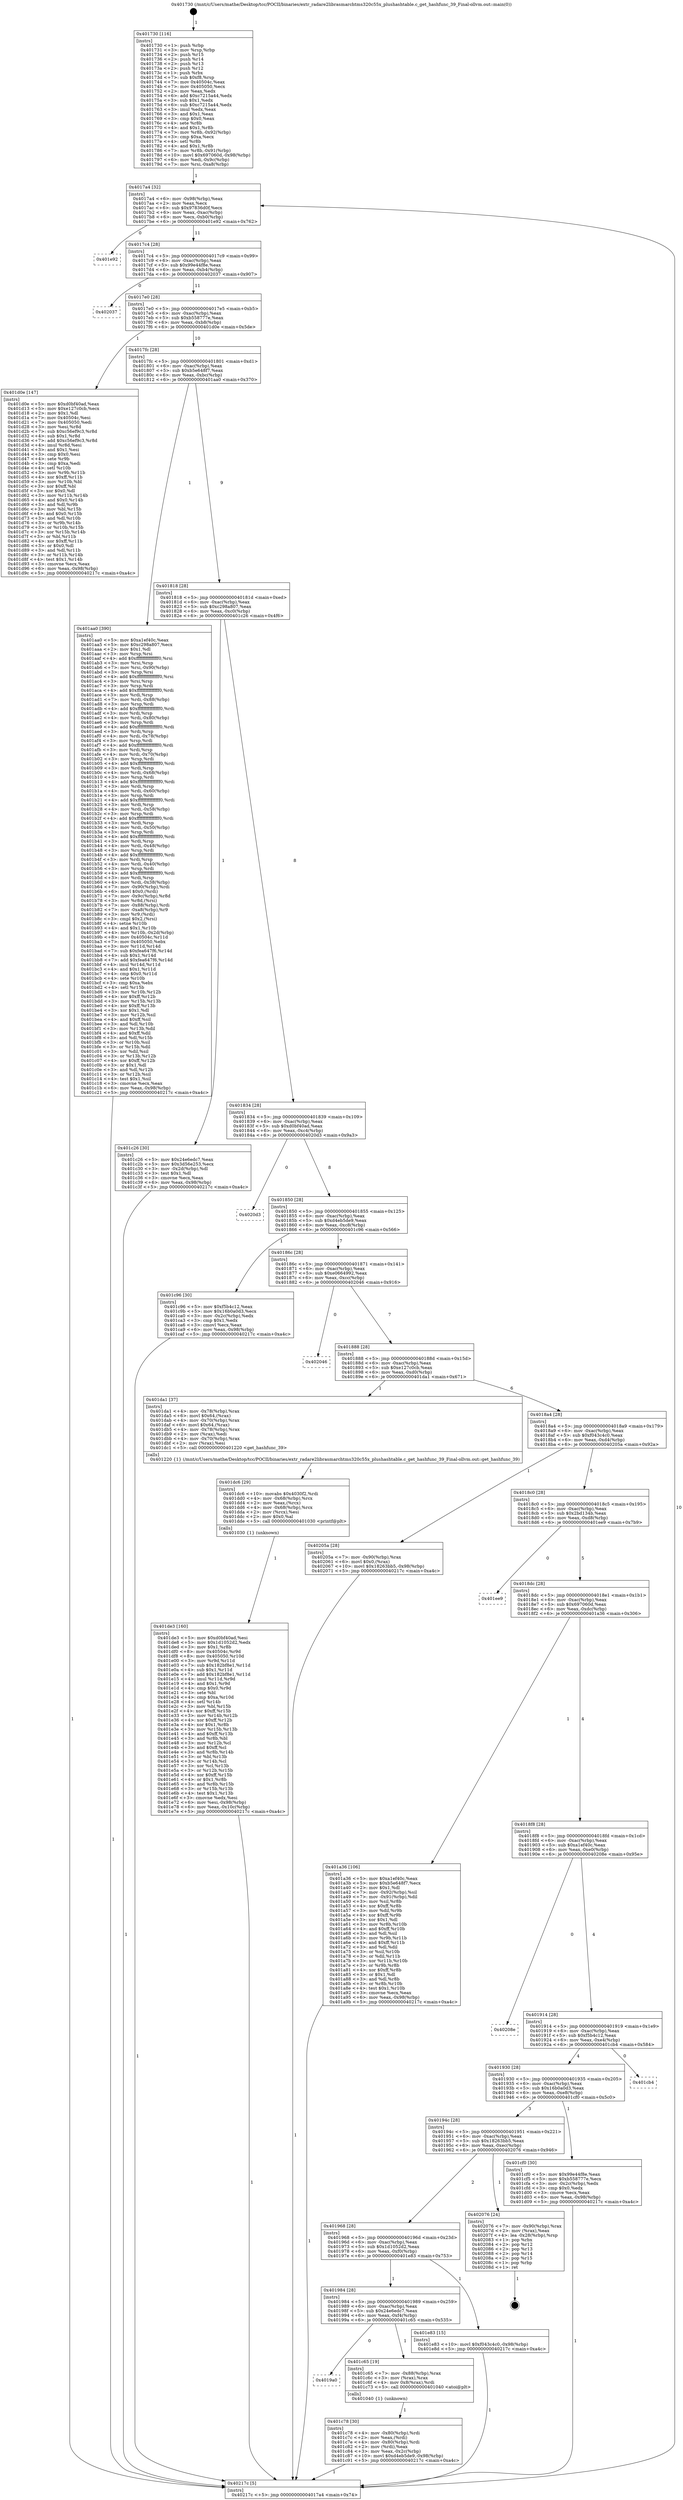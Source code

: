 digraph "0x401730" {
  label = "0x401730 (/mnt/c/Users/mathe/Desktop/tcc/POCII/binaries/extr_radare2librasmarchtms320c55x_plushashtable.c_get_hashfunc_39_Final-ollvm.out::main(0))"
  labelloc = "t"
  node[shape=record]

  Entry [label="",width=0.3,height=0.3,shape=circle,fillcolor=black,style=filled]
  "0x4017a4" [label="{
     0x4017a4 [32]\l
     | [instrs]\l
     &nbsp;&nbsp;0x4017a4 \<+6\>: mov -0x98(%rbp),%eax\l
     &nbsp;&nbsp;0x4017aa \<+2\>: mov %eax,%ecx\l
     &nbsp;&nbsp;0x4017ac \<+6\>: sub $0x97836d0f,%ecx\l
     &nbsp;&nbsp;0x4017b2 \<+6\>: mov %eax,-0xac(%rbp)\l
     &nbsp;&nbsp;0x4017b8 \<+6\>: mov %ecx,-0xb0(%rbp)\l
     &nbsp;&nbsp;0x4017be \<+6\>: je 0000000000401e92 \<main+0x762\>\l
  }"]
  "0x401e92" [label="{
     0x401e92\l
  }", style=dashed]
  "0x4017c4" [label="{
     0x4017c4 [28]\l
     | [instrs]\l
     &nbsp;&nbsp;0x4017c4 \<+5\>: jmp 00000000004017c9 \<main+0x99\>\l
     &nbsp;&nbsp;0x4017c9 \<+6\>: mov -0xac(%rbp),%eax\l
     &nbsp;&nbsp;0x4017cf \<+5\>: sub $0x99e44f8e,%eax\l
     &nbsp;&nbsp;0x4017d4 \<+6\>: mov %eax,-0xb4(%rbp)\l
     &nbsp;&nbsp;0x4017da \<+6\>: je 0000000000402037 \<main+0x907\>\l
  }"]
  Exit [label="",width=0.3,height=0.3,shape=circle,fillcolor=black,style=filled,peripheries=2]
  "0x402037" [label="{
     0x402037\l
  }", style=dashed]
  "0x4017e0" [label="{
     0x4017e0 [28]\l
     | [instrs]\l
     &nbsp;&nbsp;0x4017e0 \<+5\>: jmp 00000000004017e5 \<main+0xb5\>\l
     &nbsp;&nbsp;0x4017e5 \<+6\>: mov -0xac(%rbp),%eax\l
     &nbsp;&nbsp;0x4017eb \<+5\>: sub $0xb558777e,%eax\l
     &nbsp;&nbsp;0x4017f0 \<+6\>: mov %eax,-0xb8(%rbp)\l
     &nbsp;&nbsp;0x4017f6 \<+6\>: je 0000000000401d0e \<main+0x5de\>\l
  }"]
  "0x401de3" [label="{
     0x401de3 [160]\l
     | [instrs]\l
     &nbsp;&nbsp;0x401de3 \<+5\>: mov $0xd0bf40ad,%esi\l
     &nbsp;&nbsp;0x401de8 \<+5\>: mov $0x1d1052d2,%edx\l
     &nbsp;&nbsp;0x401ded \<+3\>: mov $0x1,%r8b\l
     &nbsp;&nbsp;0x401df0 \<+8\>: mov 0x40504c,%r9d\l
     &nbsp;&nbsp;0x401df8 \<+8\>: mov 0x405050,%r10d\l
     &nbsp;&nbsp;0x401e00 \<+3\>: mov %r9d,%r11d\l
     &nbsp;&nbsp;0x401e03 \<+7\>: sub $0x182bf8e1,%r11d\l
     &nbsp;&nbsp;0x401e0a \<+4\>: sub $0x1,%r11d\l
     &nbsp;&nbsp;0x401e0e \<+7\>: add $0x182bf8e1,%r11d\l
     &nbsp;&nbsp;0x401e15 \<+4\>: imul %r11d,%r9d\l
     &nbsp;&nbsp;0x401e19 \<+4\>: and $0x1,%r9d\l
     &nbsp;&nbsp;0x401e1d \<+4\>: cmp $0x0,%r9d\l
     &nbsp;&nbsp;0x401e21 \<+3\>: sete %bl\l
     &nbsp;&nbsp;0x401e24 \<+4\>: cmp $0xa,%r10d\l
     &nbsp;&nbsp;0x401e28 \<+4\>: setl %r14b\l
     &nbsp;&nbsp;0x401e2c \<+3\>: mov %bl,%r15b\l
     &nbsp;&nbsp;0x401e2f \<+4\>: xor $0xff,%r15b\l
     &nbsp;&nbsp;0x401e33 \<+3\>: mov %r14b,%r12b\l
     &nbsp;&nbsp;0x401e36 \<+4\>: xor $0xff,%r12b\l
     &nbsp;&nbsp;0x401e3a \<+4\>: xor $0x1,%r8b\l
     &nbsp;&nbsp;0x401e3e \<+3\>: mov %r15b,%r13b\l
     &nbsp;&nbsp;0x401e41 \<+4\>: and $0xff,%r13b\l
     &nbsp;&nbsp;0x401e45 \<+3\>: and %r8b,%bl\l
     &nbsp;&nbsp;0x401e48 \<+3\>: mov %r12b,%cl\l
     &nbsp;&nbsp;0x401e4b \<+3\>: and $0xff,%cl\l
     &nbsp;&nbsp;0x401e4e \<+3\>: and %r8b,%r14b\l
     &nbsp;&nbsp;0x401e51 \<+3\>: or %bl,%r13b\l
     &nbsp;&nbsp;0x401e54 \<+3\>: or %r14b,%cl\l
     &nbsp;&nbsp;0x401e57 \<+3\>: xor %cl,%r13b\l
     &nbsp;&nbsp;0x401e5a \<+3\>: or %r12b,%r15b\l
     &nbsp;&nbsp;0x401e5d \<+4\>: xor $0xff,%r15b\l
     &nbsp;&nbsp;0x401e61 \<+4\>: or $0x1,%r8b\l
     &nbsp;&nbsp;0x401e65 \<+3\>: and %r8b,%r15b\l
     &nbsp;&nbsp;0x401e68 \<+3\>: or %r15b,%r13b\l
     &nbsp;&nbsp;0x401e6b \<+4\>: test $0x1,%r13b\l
     &nbsp;&nbsp;0x401e6f \<+3\>: cmovne %edx,%esi\l
     &nbsp;&nbsp;0x401e72 \<+6\>: mov %esi,-0x98(%rbp)\l
     &nbsp;&nbsp;0x401e78 \<+6\>: mov %eax,-0x10c(%rbp)\l
     &nbsp;&nbsp;0x401e7e \<+5\>: jmp 000000000040217c \<main+0xa4c\>\l
  }"]
  "0x401d0e" [label="{
     0x401d0e [147]\l
     | [instrs]\l
     &nbsp;&nbsp;0x401d0e \<+5\>: mov $0xd0bf40ad,%eax\l
     &nbsp;&nbsp;0x401d13 \<+5\>: mov $0xe127c0cb,%ecx\l
     &nbsp;&nbsp;0x401d18 \<+2\>: mov $0x1,%dl\l
     &nbsp;&nbsp;0x401d1a \<+7\>: mov 0x40504c,%esi\l
     &nbsp;&nbsp;0x401d21 \<+7\>: mov 0x405050,%edi\l
     &nbsp;&nbsp;0x401d28 \<+3\>: mov %esi,%r8d\l
     &nbsp;&nbsp;0x401d2b \<+7\>: sub $0xc56ef9c3,%r8d\l
     &nbsp;&nbsp;0x401d32 \<+4\>: sub $0x1,%r8d\l
     &nbsp;&nbsp;0x401d36 \<+7\>: add $0xc56ef9c3,%r8d\l
     &nbsp;&nbsp;0x401d3d \<+4\>: imul %r8d,%esi\l
     &nbsp;&nbsp;0x401d41 \<+3\>: and $0x1,%esi\l
     &nbsp;&nbsp;0x401d44 \<+3\>: cmp $0x0,%esi\l
     &nbsp;&nbsp;0x401d47 \<+4\>: sete %r9b\l
     &nbsp;&nbsp;0x401d4b \<+3\>: cmp $0xa,%edi\l
     &nbsp;&nbsp;0x401d4e \<+4\>: setl %r10b\l
     &nbsp;&nbsp;0x401d52 \<+3\>: mov %r9b,%r11b\l
     &nbsp;&nbsp;0x401d55 \<+4\>: xor $0xff,%r11b\l
     &nbsp;&nbsp;0x401d59 \<+3\>: mov %r10b,%bl\l
     &nbsp;&nbsp;0x401d5c \<+3\>: xor $0xff,%bl\l
     &nbsp;&nbsp;0x401d5f \<+3\>: xor $0x0,%dl\l
     &nbsp;&nbsp;0x401d62 \<+3\>: mov %r11b,%r14b\l
     &nbsp;&nbsp;0x401d65 \<+4\>: and $0x0,%r14b\l
     &nbsp;&nbsp;0x401d69 \<+3\>: and %dl,%r9b\l
     &nbsp;&nbsp;0x401d6c \<+3\>: mov %bl,%r15b\l
     &nbsp;&nbsp;0x401d6f \<+4\>: and $0x0,%r15b\l
     &nbsp;&nbsp;0x401d73 \<+3\>: and %dl,%r10b\l
     &nbsp;&nbsp;0x401d76 \<+3\>: or %r9b,%r14b\l
     &nbsp;&nbsp;0x401d79 \<+3\>: or %r10b,%r15b\l
     &nbsp;&nbsp;0x401d7c \<+3\>: xor %r15b,%r14b\l
     &nbsp;&nbsp;0x401d7f \<+3\>: or %bl,%r11b\l
     &nbsp;&nbsp;0x401d82 \<+4\>: xor $0xff,%r11b\l
     &nbsp;&nbsp;0x401d86 \<+3\>: or $0x0,%dl\l
     &nbsp;&nbsp;0x401d89 \<+3\>: and %dl,%r11b\l
     &nbsp;&nbsp;0x401d8c \<+3\>: or %r11b,%r14b\l
     &nbsp;&nbsp;0x401d8f \<+4\>: test $0x1,%r14b\l
     &nbsp;&nbsp;0x401d93 \<+3\>: cmovne %ecx,%eax\l
     &nbsp;&nbsp;0x401d96 \<+6\>: mov %eax,-0x98(%rbp)\l
     &nbsp;&nbsp;0x401d9c \<+5\>: jmp 000000000040217c \<main+0xa4c\>\l
  }"]
  "0x4017fc" [label="{
     0x4017fc [28]\l
     | [instrs]\l
     &nbsp;&nbsp;0x4017fc \<+5\>: jmp 0000000000401801 \<main+0xd1\>\l
     &nbsp;&nbsp;0x401801 \<+6\>: mov -0xac(%rbp),%eax\l
     &nbsp;&nbsp;0x401807 \<+5\>: sub $0xb5e648f7,%eax\l
     &nbsp;&nbsp;0x40180c \<+6\>: mov %eax,-0xbc(%rbp)\l
     &nbsp;&nbsp;0x401812 \<+6\>: je 0000000000401aa0 \<main+0x370\>\l
  }"]
  "0x401dc6" [label="{
     0x401dc6 [29]\l
     | [instrs]\l
     &nbsp;&nbsp;0x401dc6 \<+10\>: movabs $0x4030f2,%rdi\l
     &nbsp;&nbsp;0x401dd0 \<+4\>: mov -0x68(%rbp),%rcx\l
     &nbsp;&nbsp;0x401dd4 \<+2\>: mov %eax,(%rcx)\l
     &nbsp;&nbsp;0x401dd6 \<+4\>: mov -0x68(%rbp),%rcx\l
     &nbsp;&nbsp;0x401dda \<+2\>: mov (%rcx),%esi\l
     &nbsp;&nbsp;0x401ddc \<+2\>: mov $0x0,%al\l
     &nbsp;&nbsp;0x401dde \<+5\>: call 0000000000401030 \<printf@plt\>\l
     | [calls]\l
     &nbsp;&nbsp;0x401030 \{1\} (unknown)\l
  }"]
  "0x401aa0" [label="{
     0x401aa0 [390]\l
     | [instrs]\l
     &nbsp;&nbsp;0x401aa0 \<+5\>: mov $0xa1ef40c,%eax\l
     &nbsp;&nbsp;0x401aa5 \<+5\>: mov $0xc298a807,%ecx\l
     &nbsp;&nbsp;0x401aaa \<+2\>: mov $0x1,%dl\l
     &nbsp;&nbsp;0x401aac \<+3\>: mov %rsp,%rsi\l
     &nbsp;&nbsp;0x401aaf \<+4\>: add $0xfffffffffffffff0,%rsi\l
     &nbsp;&nbsp;0x401ab3 \<+3\>: mov %rsi,%rsp\l
     &nbsp;&nbsp;0x401ab6 \<+7\>: mov %rsi,-0x90(%rbp)\l
     &nbsp;&nbsp;0x401abd \<+3\>: mov %rsp,%rsi\l
     &nbsp;&nbsp;0x401ac0 \<+4\>: add $0xfffffffffffffff0,%rsi\l
     &nbsp;&nbsp;0x401ac4 \<+3\>: mov %rsi,%rsp\l
     &nbsp;&nbsp;0x401ac7 \<+3\>: mov %rsp,%rdi\l
     &nbsp;&nbsp;0x401aca \<+4\>: add $0xfffffffffffffff0,%rdi\l
     &nbsp;&nbsp;0x401ace \<+3\>: mov %rdi,%rsp\l
     &nbsp;&nbsp;0x401ad1 \<+7\>: mov %rdi,-0x88(%rbp)\l
     &nbsp;&nbsp;0x401ad8 \<+3\>: mov %rsp,%rdi\l
     &nbsp;&nbsp;0x401adb \<+4\>: add $0xfffffffffffffff0,%rdi\l
     &nbsp;&nbsp;0x401adf \<+3\>: mov %rdi,%rsp\l
     &nbsp;&nbsp;0x401ae2 \<+4\>: mov %rdi,-0x80(%rbp)\l
     &nbsp;&nbsp;0x401ae6 \<+3\>: mov %rsp,%rdi\l
     &nbsp;&nbsp;0x401ae9 \<+4\>: add $0xfffffffffffffff0,%rdi\l
     &nbsp;&nbsp;0x401aed \<+3\>: mov %rdi,%rsp\l
     &nbsp;&nbsp;0x401af0 \<+4\>: mov %rdi,-0x78(%rbp)\l
     &nbsp;&nbsp;0x401af4 \<+3\>: mov %rsp,%rdi\l
     &nbsp;&nbsp;0x401af7 \<+4\>: add $0xfffffffffffffff0,%rdi\l
     &nbsp;&nbsp;0x401afb \<+3\>: mov %rdi,%rsp\l
     &nbsp;&nbsp;0x401afe \<+4\>: mov %rdi,-0x70(%rbp)\l
     &nbsp;&nbsp;0x401b02 \<+3\>: mov %rsp,%rdi\l
     &nbsp;&nbsp;0x401b05 \<+4\>: add $0xfffffffffffffff0,%rdi\l
     &nbsp;&nbsp;0x401b09 \<+3\>: mov %rdi,%rsp\l
     &nbsp;&nbsp;0x401b0c \<+4\>: mov %rdi,-0x68(%rbp)\l
     &nbsp;&nbsp;0x401b10 \<+3\>: mov %rsp,%rdi\l
     &nbsp;&nbsp;0x401b13 \<+4\>: add $0xfffffffffffffff0,%rdi\l
     &nbsp;&nbsp;0x401b17 \<+3\>: mov %rdi,%rsp\l
     &nbsp;&nbsp;0x401b1a \<+4\>: mov %rdi,-0x60(%rbp)\l
     &nbsp;&nbsp;0x401b1e \<+3\>: mov %rsp,%rdi\l
     &nbsp;&nbsp;0x401b21 \<+4\>: add $0xfffffffffffffff0,%rdi\l
     &nbsp;&nbsp;0x401b25 \<+3\>: mov %rdi,%rsp\l
     &nbsp;&nbsp;0x401b28 \<+4\>: mov %rdi,-0x58(%rbp)\l
     &nbsp;&nbsp;0x401b2c \<+3\>: mov %rsp,%rdi\l
     &nbsp;&nbsp;0x401b2f \<+4\>: add $0xfffffffffffffff0,%rdi\l
     &nbsp;&nbsp;0x401b33 \<+3\>: mov %rdi,%rsp\l
     &nbsp;&nbsp;0x401b36 \<+4\>: mov %rdi,-0x50(%rbp)\l
     &nbsp;&nbsp;0x401b3a \<+3\>: mov %rsp,%rdi\l
     &nbsp;&nbsp;0x401b3d \<+4\>: add $0xfffffffffffffff0,%rdi\l
     &nbsp;&nbsp;0x401b41 \<+3\>: mov %rdi,%rsp\l
     &nbsp;&nbsp;0x401b44 \<+4\>: mov %rdi,-0x48(%rbp)\l
     &nbsp;&nbsp;0x401b48 \<+3\>: mov %rsp,%rdi\l
     &nbsp;&nbsp;0x401b4b \<+4\>: add $0xfffffffffffffff0,%rdi\l
     &nbsp;&nbsp;0x401b4f \<+3\>: mov %rdi,%rsp\l
     &nbsp;&nbsp;0x401b52 \<+4\>: mov %rdi,-0x40(%rbp)\l
     &nbsp;&nbsp;0x401b56 \<+3\>: mov %rsp,%rdi\l
     &nbsp;&nbsp;0x401b59 \<+4\>: add $0xfffffffffffffff0,%rdi\l
     &nbsp;&nbsp;0x401b5d \<+3\>: mov %rdi,%rsp\l
     &nbsp;&nbsp;0x401b60 \<+4\>: mov %rdi,-0x38(%rbp)\l
     &nbsp;&nbsp;0x401b64 \<+7\>: mov -0x90(%rbp),%rdi\l
     &nbsp;&nbsp;0x401b6b \<+6\>: movl $0x0,(%rdi)\l
     &nbsp;&nbsp;0x401b71 \<+7\>: mov -0x9c(%rbp),%r8d\l
     &nbsp;&nbsp;0x401b78 \<+3\>: mov %r8d,(%rsi)\l
     &nbsp;&nbsp;0x401b7b \<+7\>: mov -0x88(%rbp),%rdi\l
     &nbsp;&nbsp;0x401b82 \<+7\>: mov -0xa8(%rbp),%r9\l
     &nbsp;&nbsp;0x401b89 \<+3\>: mov %r9,(%rdi)\l
     &nbsp;&nbsp;0x401b8c \<+3\>: cmpl $0x2,(%rsi)\l
     &nbsp;&nbsp;0x401b8f \<+4\>: setne %r10b\l
     &nbsp;&nbsp;0x401b93 \<+4\>: and $0x1,%r10b\l
     &nbsp;&nbsp;0x401b97 \<+4\>: mov %r10b,-0x2d(%rbp)\l
     &nbsp;&nbsp;0x401b9b \<+8\>: mov 0x40504c,%r11d\l
     &nbsp;&nbsp;0x401ba3 \<+7\>: mov 0x405050,%ebx\l
     &nbsp;&nbsp;0x401baa \<+3\>: mov %r11d,%r14d\l
     &nbsp;&nbsp;0x401bad \<+7\>: sub $0xfea647f6,%r14d\l
     &nbsp;&nbsp;0x401bb4 \<+4\>: sub $0x1,%r14d\l
     &nbsp;&nbsp;0x401bb8 \<+7\>: add $0xfea647f6,%r14d\l
     &nbsp;&nbsp;0x401bbf \<+4\>: imul %r14d,%r11d\l
     &nbsp;&nbsp;0x401bc3 \<+4\>: and $0x1,%r11d\l
     &nbsp;&nbsp;0x401bc7 \<+4\>: cmp $0x0,%r11d\l
     &nbsp;&nbsp;0x401bcb \<+4\>: sete %r10b\l
     &nbsp;&nbsp;0x401bcf \<+3\>: cmp $0xa,%ebx\l
     &nbsp;&nbsp;0x401bd2 \<+4\>: setl %r15b\l
     &nbsp;&nbsp;0x401bd6 \<+3\>: mov %r10b,%r12b\l
     &nbsp;&nbsp;0x401bd9 \<+4\>: xor $0xff,%r12b\l
     &nbsp;&nbsp;0x401bdd \<+3\>: mov %r15b,%r13b\l
     &nbsp;&nbsp;0x401be0 \<+4\>: xor $0xff,%r13b\l
     &nbsp;&nbsp;0x401be4 \<+3\>: xor $0x1,%dl\l
     &nbsp;&nbsp;0x401be7 \<+3\>: mov %r12b,%sil\l
     &nbsp;&nbsp;0x401bea \<+4\>: and $0xff,%sil\l
     &nbsp;&nbsp;0x401bee \<+3\>: and %dl,%r10b\l
     &nbsp;&nbsp;0x401bf1 \<+3\>: mov %r13b,%dil\l
     &nbsp;&nbsp;0x401bf4 \<+4\>: and $0xff,%dil\l
     &nbsp;&nbsp;0x401bf8 \<+3\>: and %dl,%r15b\l
     &nbsp;&nbsp;0x401bfb \<+3\>: or %r10b,%sil\l
     &nbsp;&nbsp;0x401bfe \<+3\>: or %r15b,%dil\l
     &nbsp;&nbsp;0x401c01 \<+3\>: xor %dil,%sil\l
     &nbsp;&nbsp;0x401c04 \<+3\>: or %r13b,%r12b\l
     &nbsp;&nbsp;0x401c07 \<+4\>: xor $0xff,%r12b\l
     &nbsp;&nbsp;0x401c0b \<+3\>: or $0x1,%dl\l
     &nbsp;&nbsp;0x401c0e \<+3\>: and %dl,%r12b\l
     &nbsp;&nbsp;0x401c11 \<+3\>: or %r12b,%sil\l
     &nbsp;&nbsp;0x401c14 \<+4\>: test $0x1,%sil\l
     &nbsp;&nbsp;0x401c18 \<+3\>: cmovne %ecx,%eax\l
     &nbsp;&nbsp;0x401c1b \<+6\>: mov %eax,-0x98(%rbp)\l
     &nbsp;&nbsp;0x401c21 \<+5\>: jmp 000000000040217c \<main+0xa4c\>\l
  }"]
  "0x401818" [label="{
     0x401818 [28]\l
     | [instrs]\l
     &nbsp;&nbsp;0x401818 \<+5\>: jmp 000000000040181d \<main+0xed\>\l
     &nbsp;&nbsp;0x40181d \<+6\>: mov -0xac(%rbp),%eax\l
     &nbsp;&nbsp;0x401823 \<+5\>: sub $0xc298a807,%eax\l
     &nbsp;&nbsp;0x401828 \<+6\>: mov %eax,-0xc0(%rbp)\l
     &nbsp;&nbsp;0x40182e \<+6\>: je 0000000000401c26 \<main+0x4f6\>\l
  }"]
  "0x401c78" [label="{
     0x401c78 [30]\l
     | [instrs]\l
     &nbsp;&nbsp;0x401c78 \<+4\>: mov -0x80(%rbp),%rdi\l
     &nbsp;&nbsp;0x401c7c \<+2\>: mov %eax,(%rdi)\l
     &nbsp;&nbsp;0x401c7e \<+4\>: mov -0x80(%rbp),%rdi\l
     &nbsp;&nbsp;0x401c82 \<+2\>: mov (%rdi),%eax\l
     &nbsp;&nbsp;0x401c84 \<+3\>: mov %eax,-0x2c(%rbp)\l
     &nbsp;&nbsp;0x401c87 \<+10\>: movl $0xd4eb5de9,-0x98(%rbp)\l
     &nbsp;&nbsp;0x401c91 \<+5\>: jmp 000000000040217c \<main+0xa4c\>\l
  }"]
  "0x401c26" [label="{
     0x401c26 [30]\l
     | [instrs]\l
     &nbsp;&nbsp;0x401c26 \<+5\>: mov $0x24e6edc7,%eax\l
     &nbsp;&nbsp;0x401c2b \<+5\>: mov $0x3d56e253,%ecx\l
     &nbsp;&nbsp;0x401c30 \<+3\>: mov -0x2d(%rbp),%dl\l
     &nbsp;&nbsp;0x401c33 \<+3\>: test $0x1,%dl\l
     &nbsp;&nbsp;0x401c36 \<+3\>: cmovne %ecx,%eax\l
     &nbsp;&nbsp;0x401c39 \<+6\>: mov %eax,-0x98(%rbp)\l
     &nbsp;&nbsp;0x401c3f \<+5\>: jmp 000000000040217c \<main+0xa4c\>\l
  }"]
  "0x401834" [label="{
     0x401834 [28]\l
     | [instrs]\l
     &nbsp;&nbsp;0x401834 \<+5\>: jmp 0000000000401839 \<main+0x109\>\l
     &nbsp;&nbsp;0x401839 \<+6\>: mov -0xac(%rbp),%eax\l
     &nbsp;&nbsp;0x40183f \<+5\>: sub $0xd0bf40ad,%eax\l
     &nbsp;&nbsp;0x401844 \<+6\>: mov %eax,-0xc4(%rbp)\l
     &nbsp;&nbsp;0x40184a \<+6\>: je 00000000004020d3 \<main+0x9a3\>\l
  }"]
  "0x4019a0" [label="{
     0x4019a0\l
  }", style=dashed]
  "0x4020d3" [label="{
     0x4020d3\l
  }", style=dashed]
  "0x401850" [label="{
     0x401850 [28]\l
     | [instrs]\l
     &nbsp;&nbsp;0x401850 \<+5\>: jmp 0000000000401855 \<main+0x125\>\l
     &nbsp;&nbsp;0x401855 \<+6\>: mov -0xac(%rbp),%eax\l
     &nbsp;&nbsp;0x40185b \<+5\>: sub $0xd4eb5de9,%eax\l
     &nbsp;&nbsp;0x401860 \<+6\>: mov %eax,-0xc8(%rbp)\l
     &nbsp;&nbsp;0x401866 \<+6\>: je 0000000000401c96 \<main+0x566\>\l
  }"]
  "0x401c65" [label="{
     0x401c65 [19]\l
     | [instrs]\l
     &nbsp;&nbsp;0x401c65 \<+7\>: mov -0x88(%rbp),%rax\l
     &nbsp;&nbsp;0x401c6c \<+3\>: mov (%rax),%rax\l
     &nbsp;&nbsp;0x401c6f \<+4\>: mov 0x8(%rax),%rdi\l
     &nbsp;&nbsp;0x401c73 \<+5\>: call 0000000000401040 \<atoi@plt\>\l
     | [calls]\l
     &nbsp;&nbsp;0x401040 \{1\} (unknown)\l
  }"]
  "0x401c96" [label="{
     0x401c96 [30]\l
     | [instrs]\l
     &nbsp;&nbsp;0x401c96 \<+5\>: mov $0xf5b4c12,%eax\l
     &nbsp;&nbsp;0x401c9b \<+5\>: mov $0x16b0a0d3,%ecx\l
     &nbsp;&nbsp;0x401ca0 \<+3\>: mov -0x2c(%rbp),%edx\l
     &nbsp;&nbsp;0x401ca3 \<+3\>: cmp $0x1,%edx\l
     &nbsp;&nbsp;0x401ca6 \<+3\>: cmovl %ecx,%eax\l
     &nbsp;&nbsp;0x401ca9 \<+6\>: mov %eax,-0x98(%rbp)\l
     &nbsp;&nbsp;0x401caf \<+5\>: jmp 000000000040217c \<main+0xa4c\>\l
  }"]
  "0x40186c" [label="{
     0x40186c [28]\l
     | [instrs]\l
     &nbsp;&nbsp;0x40186c \<+5\>: jmp 0000000000401871 \<main+0x141\>\l
     &nbsp;&nbsp;0x401871 \<+6\>: mov -0xac(%rbp),%eax\l
     &nbsp;&nbsp;0x401877 \<+5\>: sub $0xe0664992,%eax\l
     &nbsp;&nbsp;0x40187c \<+6\>: mov %eax,-0xcc(%rbp)\l
     &nbsp;&nbsp;0x401882 \<+6\>: je 0000000000402046 \<main+0x916\>\l
  }"]
  "0x401984" [label="{
     0x401984 [28]\l
     | [instrs]\l
     &nbsp;&nbsp;0x401984 \<+5\>: jmp 0000000000401989 \<main+0x259\>\l
     &nbsp;&nbsp;0x401989 \<+6\>: mov -0xac(%rbp),%eax\l
     &nbsp;&nbsp;0x40198f \<+5\>: sub $0x24e6edc7,%eax\l
     &nbsp;&nbsp;0x401994 \<+6\>: mov %eax,-0xf4(%rbp)\l
     &nbsp;&nbsp;0x40199a \<+6\>: je 0000000000401c65 \<main+0x535\>\l
  }"]
  "0x402046" [label="{
     0x402046\l
  }", style=dashed]
  "0x401888" [label="{
     0x401888 [28]\l
     | [instrs]\l
     &nbsp;&nbsp;0x401888 \<+5\>: jmp 000000000040188d \<main+0x15d\>\l
     &nbsp;&nbsp;0x40188d \<+6\>: mov -0xac(%rbp),%eax\l
     &nbsp;&nbsp;0x401893 \<+5\>: sub $0xe127c0cb,%eax\l
     &nbsp;&nbsp;0x401898 \<+6\>: mov %eax,-0xd0(%rbp)\l
     &nbsp;&nbsp;0x40189e \<+6\>: je 0000000000401da1 \<main+0x671\>\l
  }"]
  "0x401e83" [label="{
     0x401e83 [15]\l
     | [instrs]\l
     &nbsp;&nbsp;0x401e83 \<+10\>: movl $0xf043c4c0,-0x98(%rbp)\l
     &nbsp;&nbsp;0x401e8d \<+5\>: jmp 000000000040217c \<main+0xa4c\>\l
  }"]
  "0x401da1" [label="{
     0x401da1 [37]\l
     | [instrs]\l
     &nbsp;&nbsp;0x401da1 \<+4\>: mov -0x78(%rbp),%rax\l
     &nbsp;&nbsp;0x401da5 \<+6\>: movl $0x64,(%rax)\l
     &nbsp;&nbsp;0x401dab \<+4\>: mov -0x70(%rbp),%rax\l
     &nbsp;&nbsp;0x401daf \<+6\>: movl $0x64,(%rax)\l
     &nbsp;&nbsp;0x401db5 \<+4\>: mov -0x78(%rbp),%rax\l
     &nbsp;&nbsp;0x401db9 \<+2\>: mov (%rax),%edi\l
     &nbsp;&nbsp;0x401dbb \<+4\>: mov -0x70(%rbp),%rax\l
     &nbsp;&nbsp;0x401dbf \<+2\>: mov (%rax),%esi\l
     &nbsp;&nbsp;0x401dc1 \<+5\>: call 0000000000401220 \<get_hashfunc_39\>\l
     | [calls]\l
     &nbsp;&nbsp;0x401220 \{1\} (/mnt/c/Users/mathe/Desktop/tcc/POCII/binaries/extr_radare2librasmarchtms320c55x_plushashtable.c_get_hashfunc_39_Final-ollvm.out::get_hashfunc_39)\l
  }"]
  "0x4018a4" [label="{
     0x4018a4 [28]\l
     | [instrs]\l
     &nbsp;&nbsp;0x4018a4 \<+5\>: jmp 00000000004018a9 \<main+0x179\>\l
     &nbsp;&nbsp;0x4018a9 \<+6\>: mov -0xac(%rbp),%eax\l
     &nbsp;&nbsp;0x4018af \<+5\>: sub $0xf043c4c0,%eax\l
     &nbsp;&nbsp;0x4018b4 \<+6\>: mov %eax,-0xd4(%rbp)\l
     &nbsp;&nbsp;0x4018ba \<+6\>: je 000000000040205a \<main+0x92a\>\l
  }"]
  "0x401968" [label="{
     0x401968 [28]\l
     | [instrs]\l
     &nbsp;&nbsp;0x401968 \<+5\>: jmp 000000000040196d \<main+0x23d\>\l
     &nbsp;&nbsp;0x40196d \<+6\>: mov -0xac(%rbp),%eax\l
     &nbsp;&nbsp;0x401973 \<+5\>: sub $0x1d1052d2,%eax\l
     &nbsp;&nbsp;0x401978 \<+6\>: mov %eax,-0xf0(%rbp)\l
     &nbsp;&nbsp;0x40197e \<+6\>: je 0000000000401e83 \<main+0x753\>\l
  }"]
  "0x40205a" [label="{
     0x40205a [28]\l
     | [instrs]\l
     &nbsp;&nbsp;0x40205a \<+7\>: mov -0x90(%rbp),%rax\l
     &nbsp;&nbsp;0x402061 \<+6\>: movl $0x0,(%rax)\l
     &nbsp;&nbsp;0x402067 \<+10\>: movl $0x18263bb5,-0x98(%rbp)\l
     &nbsp;&nbsp;0x402071 \<+5\>: jmp 000000000040217c \<main+0xa4c\>\l
  }"]
  "0x4018c0" [label="{
     0x4018c0 [28]\l
     | [instrs]\l
     &nbsp;&nbsp;0x4018c0 \<+5\>: jmp 00000000004018c5 \<main+0x195\>\l
     &nbsp;&nbsp;0x4018c5 \<+6\>: mov -0xac(%rbp),%eax\l
     &nbsp;&nbsp;0x4018cb \<+5\>: sub $0x2bd134b,%eax\l
     &nbsp;&nbsp;0x4018d0 \<+6\>: mov %eax,-0xd8(%rbp)\l
     &nbsp;&nbsp;0x4018d6 \<+6\>: je 0000000000401ee9 \<main+0x7b9\>\l
  }"]
  "0x402076" [label="{
     0x402076 [24]\l
     | [instrs]\l
     &nbsp;&nbsp;0x402076 \<+7\>: mov -0x90(%rbp),%rax\l
     &nbsp;&nbsp;0x40207d \<+2\>: mov (%rax),%eax\l
     &nbsp;&nbsp;0x40207f \<+4\>: lea -0x28(%rbp),%rsp\l
     &nbsp;&nbsp;0x402083 \<+1\>: pop %rbx\l
     &nbsp;&nbsp;0x402084 \<+2\>: pop %r12\l
     &nbsp;&nbsp;0x402086 \<+2\>: pop %r13\l
     &nbsp;&nbsp;0x402088 \<+2\>: pop %r14\l
     &nbsp;&nbsp;0x40208a \<+2\>: pop %r15\l
     &nbsp;&nbsp;0x40208c \<+1\>: pop %rbp\l
     &nbsp;&nbsp;0x40208d \<+1\>: ret\l
  }"]
  "0x401ee9" [label="{
     0x401ee9\l
  }", style=dashed]
  "0x4018dc" [label="{
     0x4018dc [28]\l
     | [instrs]\l
     &nbsp;&nbsp;0x4018dc \<+5\>: jmp 00000000004018e1 \<main+0x1b1\>\l
     &nbsp;&nbsp;0x4018e1 \<+6\>: mov -0xac(%rbp),%eax\l
     &nbsp;&nbsp;0x4018e7 \<+5\>: sub $0x697060d,%eax\l
     &nbsp;&nbsp;0x4018ec \<+6\>: mov %eax,-0xdc(%rbp)\l
     &nbsp;&nbsp;0x4018f2 \<+6\>: je 0000000000401a36 \<main+0x306\>\l
  }"]
  "0x40194c" [label="{
     0x40194c [28]\l
     | [instrs]\l
     &nbsp;&nbsp;0x40194c \<+5\>: jmp 0000000000401951 \<main+0x221\>\l
     &nbsp;&nbsp;0x401951 \<+6\>: mov -0xac(%rbp),%eax\l
     &nbsp;&nbsp;0x401957 \<+5\>: sub $0x18263bb5,%eax\l
     &nbsp;&nbsp;0x40195c \<+6\>: mov %eax,-0xec(%rbp)\l
     &nbsp;&nbsp;0x401962 \<+6\>: je 0000000000402076 \<main+0x946\>\l
  }"]
  "0x401a36" [label="{
     0x401a36 [106]\l
     | [instrs]\l
     &nbsp;&nbsp;0x401a36 \<+5\>: mov $0xa1ef40c,%eax\l
     &nbsp;&nbsp;0x401a3b \<+5\>: mov $0xb5e648f7,%ecx\l
     &nbsp;&nbsp;0x401a40 \<+2\>: mov $0x1,%dl\l
     &nbsp;&nbsp;0x401a42 \<+7\>: mov -0x92(%rbp),%sil\l
     &nbsp;&nbsp;0x401a49 \<+7\>: mov -0x91(%rbp),%dil\l
     &nbsp;&nbsp;0x401a50 \<+3\>: mov %sil,%r8b\l
     &nbsp;&nbsp;0x401a53 \<+4\>: xor $0xff,%r8b\l
     &nbsp;&nbsp;0x401a57 \<+3\>: mov %dil,%r9b\l
     &nbsp;&nbsp;0x401a5a \<+4\>: xor $0xff,%r9b\l
     &nbsp;&nbsp;0x401a5e \<+3\>: xor $0x1,%dl\l
     &nbsp;&nbsp;0x401a61 \<+3\>: mov %r8b,%r10b\l
     &nbsp;&nbsp;0x401a64 \<+4\>: and $0xff,%r10b\l
     &nbsp;&nbsp;0x401a68 \<+3\>: and %dl,%sil\l
     &nbsp;&nbsp;0x401a6b \<+3\>: mov %r9b,%r11b\l
     &nbsp;&nbsp;0x401a6e \<+4\>: and $0xff,%r11b\l
     &nbsp;&nbsp;0x401a72 \<+3\>: and %dl,%dil\l
     &nbsp;&nbsp;0x401a75 \<+3\>: or %sil,%r10b\l
     &nbsp;&nbsp;0x401a78 \<+3\>: or %dil,%r11b\l
     &nbsp;&nbsp;0x401a7b \<+3\>: xor %r11b,%r10b\l
     &nbsp;&nbsp;0x401a7e \<+3\>: or %r9b,%r8b\l
     &nbsp;&nbsp;0x401a81 \<+4\>: xor $0xff,%r8b\l
     &nbsp;&nbsp;0x401a85 \<+3\>: or $0x1,%dl\l
     &nbsp;&nbsp;0x401a88 \<+3\>: and %dl,%r8b\l
     &nbsp;&nbsp;0x401a8b \<+3\>: or %r8b,%r10b\l
     &nbsp;&nbsp;0x401a8e \<+4\>: test $0x1,%r10b\l
     &nbsp;&nbsp;0x401a92 \<+3\>: cmovne %ecx,%eax\l
     &nbsp;&nbsp;0x401a95 \<+6\>: mov %eax,-0x98(%rbp)\l
     &nbsp;&nbsp;0x401a9b \<+5\>: jmp 000000000040217c \<main+0xa4c\>\l
  }"]
  "0x4018f8" [label="{
     0x4018f8 [28]\l
     | [instrs]\l
     &nbsp;&nbsp;0x4018f8 \<+5\>: jmp 00000000004018fd \<main+0x1cd\>\l
     &nbsp;&nbsp;0x4018fd \<+6\>: mov -0xac(%rbp),%eax\l
     &nbsp;&nbsp;0x401903 \<+5\>: sub $0xa1ef40c,%eax\l
     &nbsp;&nbsp;0x401908 \<+6\>: mov %eax,-0xe0(%rbp)\l
     &nbsp;&nbsp;0x40190e \<+6\>: je 000000000040208e \<main+0x95e\>\l
  }"]
  "0x40217c" [label="{
     0x40217c [5]\l
     | [instrs]\l
     &nbsp;&nbsp;0x40217c \<+5\>: jmp 00000000004017a4 \<main+0x74\>\l
  }"]
  "0x401730" [label="{
     0x401730 [116]\l
     | [instrs]\l
     &nbsp;&nbsp;0x401730 \<+1\>: push %rbp\l
     &nbsp;&nbsp;0x401731 \<+3\>: mov %rsp,%rbp\l
     &nbsp;&nbsp;0x401734 \<+2\>: push %r15\l
     &nbsp;&nbsp;0x401736 \<+2\>: push %r14\l
     &nbsp;&nbsp;0x401738 \<+2\>: push %r13\l
     &nbsp;&nbsp;0x40173a \<+2\>: push %r12\l
     &nbsp;&nbsp;0x40173c \<+1\>: push %rbx\l
     &nbsp;&nbsp;0x40173d \<+7\>: sub $0xf8,%rsp\l
     &nbsp;&nbsp;0x401744 \<+7\>: mov 0x40504c,%eax\l
     &nbsp;&nbsp;0x40174b \<+7\>: mov 0x405050,%ecx\l
     &nbsp;&nbsp;0x401752 \<+2\>: mov %eax,%edx\l
     &nbsp;&nbsp;0x401754 \<+6\>: add $0xc7215a44,%edx\l
     &nbsp;&nbsp;0x40175a \<+3\>: sub $0x1,%edx\l
     &nbsp;&nbsp;0x40175d \<+6\>: sub $0xc7215a44,%edx\l
     &nbsp;&nbsp;0x401763 \<+3\>: imul %edx,%eax\l
     &nbsp;&nbsp;0x401766 \<+3\>: and $0x1,%eax\l
     &nbsp;&nbsp;0x401769 \<+3\>: cmp $0x0,%eax\l
     &nbsp;&nbsp;0x40176c \<+4\>: sete %r8b\l
     &nbsp;&nbsp;0x401770 \<+4\>: and $0x1,%r8b\l
     &nbsp;&nbsp;0x401774 \<+7\>: mov %r8b,-0x92(%rbp)\l
     &nbsp;&nbsp;0x40177b \<+3\>: cmp $0xa,%ecx\l
     &nbsp;&nbsp;0x40177e \<+4\>: setl %r8b\l
     &nbsp;&nbsp;0x401782 \<+4\>: and $0x1,%r8b\l
     &nbsp;&nbsp;0x401786 \<+7\>: mov %r8b,-0x91(%rbp)\l
     &nbsp;&nbsp;0x40178d \<+10\>: movl $0x697060d,-0x98(%rbp)\l
     &nbsp;&nbsp;0x401797 \<+6\>: mov %edi,-0x9c(%rbp)\l
     &nbsp;&nbsp;0x40179d \<+7\>: mov %rsi,-0xa8(%rbp)\l
  }"]
  "0x401cf0" [label="{
     0x401cf0 [30]\l
     | [instrs]\l
     &nbsp;&nbsp;0x401cf0 \<+5\>: mov $0x99e44f8e,%eax\l
     &nbsp;&nbsp;0x401cf5 \<+5\>: mov $0xb558777e,%ecx\l
     &nbsp;&nbsp;0x401cfa \<+3\>: mov -0x2c(%rbp),%edx\l
     &nbsp;&nbsp;0x401cfd \<+3\>: cmp $0x0,%edx\l
     &nbsp;&nbsp;0x401d00 \<+3\>: cmove %ecx,%eax\l
     &nbsp;&nbsp;0x401d03 \<+6\>: mov %eax,-0x98(%rbp)\l
     &nbsp;&nbsp;0x401d09 \<+5\>: jmp 000000000040217c \<main+0xa4c\>\l
  }"]
  "0x401930" [label="{
     0x401930 [28]\l
     | [instrs]\l
     &nbsp;&nbsp;0x401930 \<+5\>: jmp 0000000000401935 \<main+0x205\>\l
     &nbsp;&nbsp;0x401935 \<+6\>: mov -0xac(%rbp),%eax\l
     &nbsp;&nbsp;0x40193b \<+5\>: sub $0x16b0a0d3,%eax\l
     &nbsp;&nbsp;0x401940 \<+6\>: mov %eax,-0xe8(%rbp)\l
     &nbsp;&nbsp;0x401946 \<+6\>: je 0000000000401cf0 \<main+0x5c0\>\l
  }"]
  "0x40208e" [label="{
     0x40208e\l
  }", style=dashed]
  "0x401914" [label="{
     0x401914 [28]\l
     | [instrs]\l
     &nbsp;&nbsp;0x401914 \<+5\>: jmp 0000000000401919 \<main+0x1e9\>\l
     &nbsp;&nbsp;0x401919 \<+6\>: mov -0xac(%rbp),%eax\l
     &nbsp;&nbsp;0x40191f \<+5\>: sub $0xf5b4c12,%eax\l
     &nbsp;&nbsp;0x401924 \<+6\>: mov %eax,-0xe4(%rbp)\l
     &nbsp;&nbsp;0x40192a \<+6\>: je 0000000000401cb4 \<main+0x584\>\l
  }"]
  "0x401cb4" [label="{
     0x401cb4\l
  }", style=dashed]
  Entry -> "0x401730" [label=" 1"]
  "0x4017a4" -> "0x401e92" [label=" 0"]
  "0x4017a4" -> "0x4017c4" [label=" 11"]
  "0x402076" -> Exit [label=" 1"]
  "0x4017c4" -> "0x402037" [label=" 0"]
  "0x4017c4" -> "0x4017e0" [label=" 11"]
  "0x40205a" -> "0x40217c" [label=" 1"]
  "0x4017e0" -> "0x401d0e" [label=" 1"]
  "0x4017e0" -> "0x4017fc" [label=" 10"]
  "0x401e83" -> "0x40217c" [label=" 1"]
  "0x4017fc" -> "0x401aa0" [label=" 1"]
  "0x4017fc" -> "0x401818" [label=" 9"]
  "0x401de3" -> "0x40217c" [label=" 1"]
  "0x401818" -> "0x401c26" [label=" 1"]
  "0x401818" -> "0x401834" [label=" 8"]
  "0x401dc6" -> "0x401de3" [label=" 1"]
  "0x401834" -> "0x4020d3" [label=" 0"]
  "0x401834" -> "0x401850" [label=" 8"]
  "0x401da1" -> "0x401dc6" [label=" 1"]
  "0x401850" -> "0x401c96" [label=" 1"]
  "0x401850" -> "0x40186c" [label=" 7"]
  "0x401d0e" -> "0x40217c" [label=" 1"]
  "0x40186c" -> "0x402046" [label=" 0"]
  "0x40186c" -> "0x401888" [label=" 7"]
  "0x401c96" -> "0x40217c" [label=" 1"]
  "0x401888" -> "0x401da1" [label=" 1"]
  "0x401888" -> "0x4018a4" [label=" 6"]
  "0x401c78" -> "0x40217c" [label=" 1"]
  "0x4018a4" -> "0x40205a" [label=" 1"]
  "0x4018a4" -> "0x4018c0" [label=" 5"]
  "0x401984" -> "0x4019a0" [label=" 0"]
  "0x4018c0" -> "0x401ee9" [label=" 0"]
  "0x4018c0" -> "0x4018dc" [label=" 5"]
  "0x401984" -> "0x401c65" [label=" 1"]
  "0x4018dc" -> "0x401a36" [label=" 1"]
  "0x4018dc" -> "0x4018f8" [label=" 4"]
  "0x401a36" -> "0x40217c" [label=" 1"]
  "0x401730" -> "0x4017a4" [label=" 1"]
  "0x40217c" -> "0x4017a4" [label=" 10"]
  "0x401968" -> "0x401984" [label=" 1"]
  "0x401aa0" -> "0x40217c" [label=" 1"]
  "0x401c26" -> "0x40217c" [label=" 1"]
  "0x401968" -> "0x401e83" [label=" 1"]
  "0x4018f8" -> "0x40208e" [label=" 0"]
  "0x4018f8" -> "0x401914" [label=" 4"]
  "0x40194c" -> "0x401968" [label=" 2"]
  "0x401914" -> "0x401cb4" [label=" 0"]
  "0x401914" -> "0x401930" [label=" 4"]
  "0x401c65" -> "0x401c78" [label=" 1"]
  "0x401930" -> "0x401cf0" [label=" 1"]
  "0x401930" -> "0x40194c" [label=" 3"]
  "0x401cf0" -> "0x40217c" [label=" 1"]
  "0x40194c" -> "0x402076" [label=" 1"]
}
